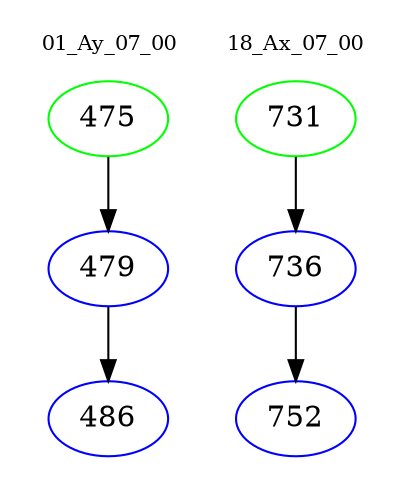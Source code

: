 digraph{
subgraph cluster_0 {
color = white
label = "01_Ay_07_00";
fontsize=10;
T0_475 [label="475", color="green"]
T0_475 -> T0_479 [color="black"]
T0_479 [label="479", color="blue"]
T0_479 -> T0_486 [color="black"]
T0_486 [label="486", color="blue"]
}
subgraph cluster_1 {
color = white
label = "18_Ax_07_00";
fontsize=10;
T1_731 [label="731", color="green"]
T1_731 -> T1_736 [color="black"]
T1_736 [label="736", color="blue"]
T1_736 -> T1_752 [color="black"]
T1_752 [label="752", color="blue"]
}
}
